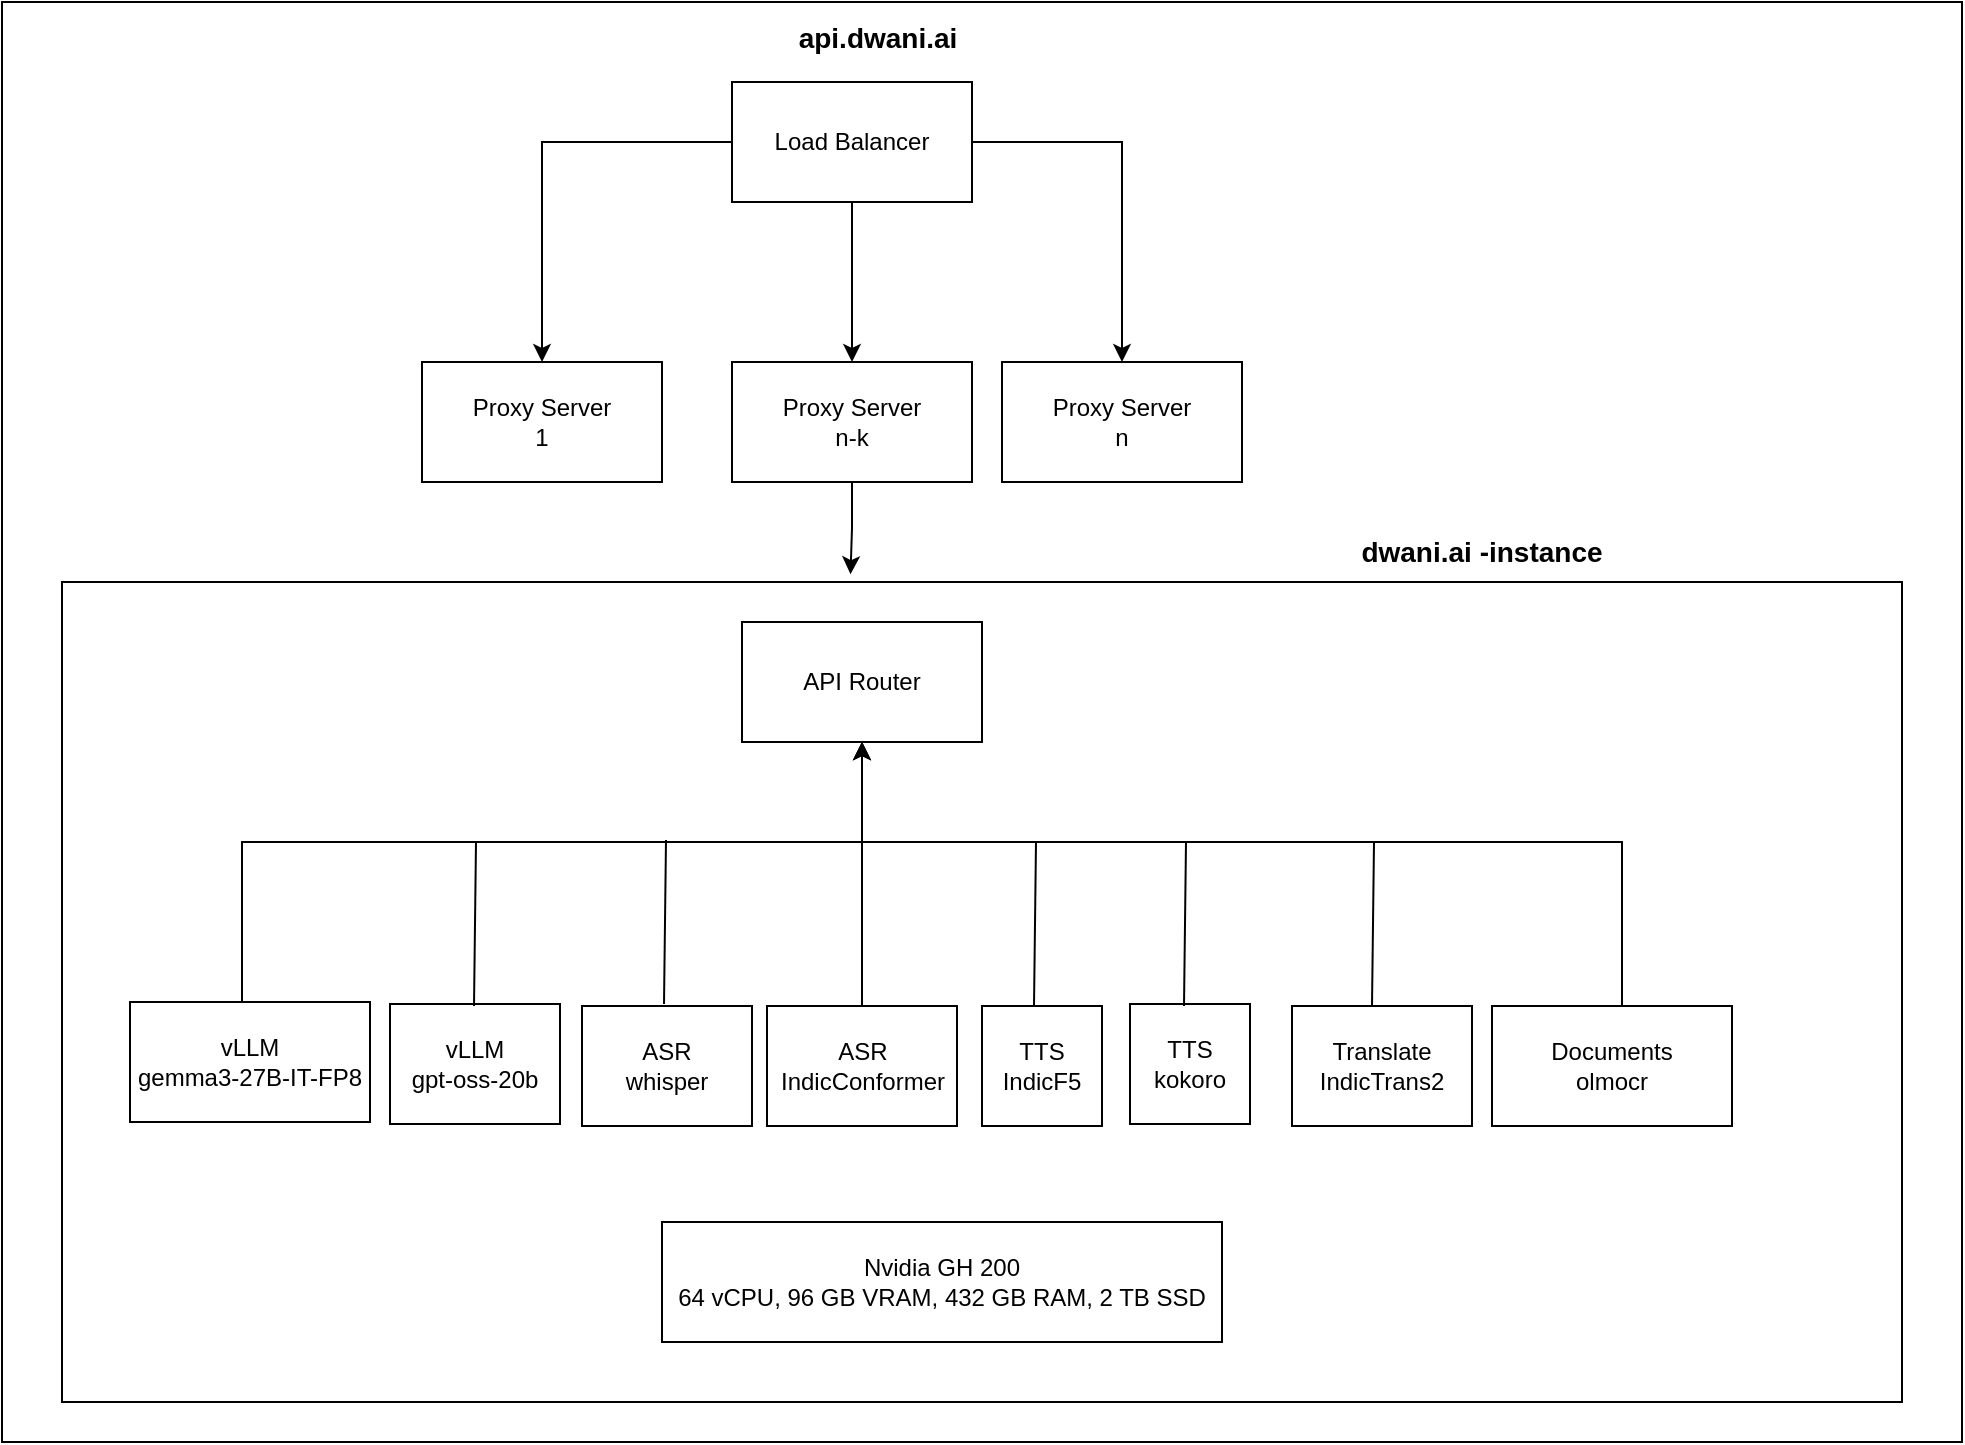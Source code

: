 <mxfile version="28.0.7">
  <diagram name="Page-1" id="BmSdOeZuzdqFtE4mL2rG">
    <mxGraphModel dx="1356" dy="800" grid="1" gridSize="10" guides="1" tooltips="1" connect="1" arrows="1" fold="1" page="1" pageScale="1" pageWidth="850" pageHeight="1100" math="0" shadow="0">
      <root>
        <mxCell id="0" />
        <mxCell id="1" parent="0" />
        <mxCell id="356vMVxwl8-AX2X-nnep-1" value="&lt;div&gt;Nvidia GH 200&lt;/div&gt;&lt;div&gt;64 vCPU, 96 GB VRAM, 432 GB RAM, 2 TB SSD&lt;/div&gt;" style="rounded=0;whiteSpace=wrap;html=1;" parent="1" vertex="1">
          <mxGeometry x="330" y="690" width="280" height="60" as="geometry" />
        </mxCell>
        <mxCell id="356vMVxwl8-AX2X-nnep-19" style="edgeStyle=orthogonalEdgeStyle;rounded=0;orthogonalLoop=1;jettySize=auto;html=1;entryX=0.5;entryY=1;entryDx=0;entryDy=0;" parent="1" source="356vMVxwl8-AX2X-nnep-2" target="356vMVxwl8-AX2X-nnep-11" edge="1">
          <mxGeometry relative="1" as="geometry">
            <Array as="points">
              <mxPoint x="120" y="500" />
              <mxPoint x="430" y="500" />
            </Array>
          </mxGeometry>
        </mxCell>
        <mxCell id="356vMVxwl8-AX2X-nnep-2" value="&lt;div&gt;vLLM&lt;/div&gt;&lt;div&gt;gemma3-27B-IT-FP8&lt;/div&gt;" style="rounded=0;whiteSpace=wrap;html=1;" parent="1" vertex="1">
          <mxGeometry x="64" y="580" width="120" height="60" as="geometry" />
        </mxCell>
        <mxCell id="356vMVxwl8-AX2X-nnep-3" value="&lt;div&gt;ASR&lt;/div&gt;&lt;div&gt;whisper&lt;/div&gt;" style="rounded=0;whiteSpace=wrap;html=1;" parent="1" vertex="1">
          <mxGeometry x="290" y="582" width="85" height="60" as="geometry" />
        </mxCell>
        <mxCell id="356vMVxwl8-AX2X-nnep-17" style="edgeStyle=orthogonalEdgeStyle;rounded=0;orthogonalLoop=1;jettySize=auto;html=1;" parent="1" source="356vMVxwl8-AX2X-nnep-4" target="356vMVxwl8-AX2X-nnep-11" edge="1">
          <mxGeometry relative="1" as="geometry" />
        </mxCell>
        <mxCell id="356vMVxwl8-AX2X-nnep-4" value="&lt;div&gt;ASR&lt;/div&gt;&lt;div&gt;IndicConformer&lt;/div&gt;" style="rounded=0;whiteSpace=wrap;html=1;" parent="1" vertex="1">
          <mxGeometry x="382.5" y="582" width="95" height="60" as="geometry" />
        </mxCell>
        <mxCell id="356vMVxwl8-AX2X-nnep-5" value="&lt;div&gt;TTS&lt;/div&gt;&lt;div&gt;IndicF5&lt;/div&gt;" style="rounded=0;whiteSpace=wrap;html=1;" parent="1" vertex="1">
          <mxGeometry x="490" y="582" width="60" height="60" as="geometry" />
        </mxCell>
        <mxCell id="356vMVxwl8-AX2X-nnep-6" value="&lt;div&gt;Translate&lt;/div&gt;&lt;div&gt;IndicTrans2&lt;/div&gt;" style="rounded=0;whiteSpace=wrap;html=1;" parent="1" vertex="1">
          <mxGeometry x="645" y="582" width="90" height="60" as="geometry" />
        </mxCell>
        <mxCell id="356vMVxwl8-AX2X-nnep-22" style="edgeStyle=orthogonalEdgeStyle;rounded=0;orthogonalLoop=1;jettySize=auto;html=1;entryX=0.5;entryY=1;entryDx=0;entryDy=0;" parent="1" source="356vMVxwl8-AX2X-nnep-7" target="356vMVxwl8-AX2X-nnep-11" edge="1">
          <mxGeometry relative="1" as="geometry">
            <Array as="points">
              <mxPoint x="810" y="500" />
              <mxPoint x="430" y="500" />
            </Array>
          </mxGeometry>
        </mxCell>
        <mxCell id="356vMVxwl8-AX2X-nnep-7" value="&lt;div&gt;Documents&lt;/div&gt;&lt;div&gt;olmocr&lt;/div&gt;" style="rounded=0;whiteSpace=wrap;html=1;" parent="1" vertex="1">
          <mxGeometry x="745" y="582" width="120" height="60" as="geometry" />
        </mxCell>
        <mxCell id="356vMVxwl8-AX2X-nnep-9" value="&lt;font style=&quot;font-size: 14px;&quot;&gt;&lt;b&gt;dwani.ai -instance&lt;/b&gt;&lt;/font&gt;" style="text;html=1;align=center;verticalAlign=middle;whiteSpace=wrap;rounded=0;" parent="1" vertex="1">
          <mxGeometry x="670" y="340" width="140" height="30" as="geometry" />
        </mxCell>
        <mxCell id="356vMVxwl8-AX2X-nnep-11" value="API Router" style="rounded=0;whiteSpace=wrap;html=1;" parent="1" vertex="1">
          <mxGeometry x="370" y="390" width="120" height="60" as="geometry" />
        </mxCell>
        <mxCell id="356vMVxwl8-AX2X-nnep-24" value="&lt;div&gt;Proxy Server&lt;/div&gt;&lt;div&gt;n-k&lt;/div&gt;" style="rounded=0;whiteSpace=wrap;html=1;" parent="1" vertex="1">
          <mxGeometry x="365" y="260" width="120" height="60" as="geometry" />
        </mxCell>
        <mxCell id="356vMVxwl8-AX2X-nnep-25" value="&lt;div&gt;Proxy Server&lt;/div&gt;&lt;div&gt;1&lt;/div&gt;" style="rounded=0;whiteSpace=wrap;html=1;" parent="1" vertex="1">
          <mxGeometry x="210" y="260" width="120" height="60" as="geometry" />
        </mxCell>
        <mxCell id="356vMVxwl8-AX2X-nnep-26" value="&lt;div&gt;Proxy Server&lt;/div&gt;&lt;div&gt;n&lt;/div&gt;" style="rounded=0;whiteSpace=wrap;html=1;" parent="1" vertex="1">
          <mxGeometry x="500" y="260" width="120" height="60" as="geometry" />
        </mxCell>
        <mxCell id="356vMVxwl8-AX2X-nnep-27" style="edgeStyle=orthogonalEdgeStyle;rounded=0;orthogonalLoop=1;jettySize=auto;html=1;entryX=0.467;entryY=-0.01;entryDx=0;entryDy=0;entryPerimeter=0;" parent="1" source="356vMVxwl8-AX2X-nnep-24" edge="1">
          <mxGeometry relative="1" as="geometry">
            <mxPoint x="424.26" y="366.1" as="targetPoint" />
          </mxGeometry>
        </mxCell>
        <mxCell id="356vMVxwl8-AX2X-nnep-29" style="edgeStyle=orthogonalEdgeStyle;rounded=0;orthogonalLoop=1;jettySize=auto;html=1;entryX=0.5;entryY=0;entryDx=0;entryDy=0;" parent="1" source="356vMVxwl8-AX2X-nnep-28" target="356vMVxwl8-AX2X-nnep-24" edge="1">
          <mxGeometry relative="1" as="geometry" />
        </mxCell>
        <mxCell id="356vMVxwl8-AX2X-nnep-32" style="edgeStyle=orthogonalEdgeStyle;rounded=0;orthogonalLoop=1;jettySize=auto;html=1;entryX=0.5;entryY=0;entryDx=0;entryDy=0;" parent="1" source="356vMVxwl8-AX2X-nnep-28" target="356vMVxwl8-AX2X-nnep-25" edge="1">
          <mxGeometry relative="1" as="geometry" />
        </mxCell>
        <mxCell id="356vMVxwl8-AX2X-nnep-28" value="Load Balancer" style="rounded=0;whiteSpace=wrap;html=1;" parent="1" vertex="1">
          <mxGeometry x="365" y="120" width="120" height="60" as="geometry" />
        </mxCell>
        <mxCell id="356vMVxwl8-AX2X-nnep-31" style="edgeStyle=orthogonalEdgeStyle;rounded=0;orthogonalLoop=1;jettySize=auto;html=1;entryX=0.5;entryY=0;entryDx=0;entryDy=0;" parent="1" source="356vMVxwl8-AX2X-nnep-28" target="356vMVxwl8-AX2X-nnep-26" edge="1">
          <mxGeometry relative="1" as="geometry" />
        </mxCell>
        <mxCell id="356vMVxwl8-AX2X-nnep-33" value="&lt;font style=&quot;font-size: 14px;&quot;&gt;&lt;b&gt;api.dwani.ai&lt;/b&gt;&lt;/font&gt;" style="text;html=1;align=center;verticalAlign=middle;whiteSpace=wrap;rounded=0;" parent="1" vertex="1">
          <mxGeometry x="408" y="83" width="60" height="30" as="geometry" />
        </mxCell>
        <mxCell id="4Hc_qdrEB_z0_KNyc7A2-1" value="&lt;div&gt;vLLM&lt;/div&gt;&lt;div&gt;gpt-oss-20b&lt;/div&gt;" style="rounded=0;whiteSpace=wrap;html=1;" vertex="1" parent="1">
          <mxGeometry x="194" y="581" width="85" height="60" as="geometry" />
        </mxCell>
        <mxCell id="4Hc_qdrEB_z0_KNyc7A2-2" value="&lt;div&gt;TTS&lt;/div&gt;&lt;div&gt;kokoro&lt;/div&gt;" style="rounded=0;whiteSpace=wrap;html=1;" vertex="1" parent="1">
          <mxGeometry x="564" y="581" width="60" height="60" as="geometry" />
        </mxCell>
        <mxCell id="4Hc_qdrEB_z0_KNyc7A2-4" value="" style="endArrow=none;html=1;rounded=0;" edge="1" parent="1">
          <mxGeometry width="50" height="50" relative="1" as="geometry">
            <mxPoint x="236" y="582" as="sourcePoint" />
            <mxPoint x="237" y="500" as="targetPoint" />
          </mxGeometry>
        </mxCell>
        <mxCell id="4Hc_qdrEB_z0_KNyc7A2-5" value="" style="endArrow=none;html=1;rounded=0;" edge="1" parent="1">
          <mxGeometry width="50" height="50" relative="1" as="geometry">
            <mxPoint x="331" y="581" as="sourcePoint" />
            <mxPoint x="332" y="499" as="targetPoint" />
          </mxGeometry>
        </mxCell>
        <mxCell id="4Hc_qdrEB_z0_KNyc7A2-6" value="" style="endArrow=none;html=1;rounded=0;" edge="1" parent="1">
          <mxGeometry width="50" height="50" relative="1" as="geometry">
            <mxPoint x="516" y="582" as="sourcePoint" />
            <mxPoint x="517" y="500" as="targetPoint" />
          </mxGeometry>
        </mxCell>
        <mxCell id="4Hc_qdrEB_z0_KNyc7A2-7" value="" style="endArrow=none;html=1;rounded=0;" edge="1" parent="1">
          <mxGeometry width="50" height="50" relative="1" as="geometry">
            <mxPoint x="591" y="582" as="sourcePoint" />
            <mxPoint x="592" y="500" as="targetPoint" />
          </mxGeometry>
        </mxCell>
        <mxCell id="4Hc_qdrEB_z0_KNyc7A2-8" value="" style="endArrow=none;html=1;rounded=0;" edge="1" parent="1">
          <mxGeometry width="50" height="50" relative="1" as="geometry">
            <mxPoint x="685" y="582" as="sourcePoint" />
            <mxPoint x="686" y="500" as="targetPoint" />
          </mxGeometry>
        </mxCell>
        <mxCell id="4Hc_qdrEB_z0_KNyc7A2-9" value="" style="rounded=0;whiteSpace=wrap;html=1;glass=0;fillColor=none;" vertex="1" parent="1">
          <mxGeometry x="30" y="370" width="920" height="410" as="geometry" />
        </mxCell>
        <mxCell id="4Hc_qdrEB_z0_KNyc7A2-11" value="" style="rounded=0;whiteSpace=wrap;html=1;fillColor=none;" vertex="1" parent="1">
          <mxGeometry y="80" width="980" height="720" as="geometry" />
        </mxCell>
      </root>
    </mxGraphModel>
  </diagram>
</mxfile>
